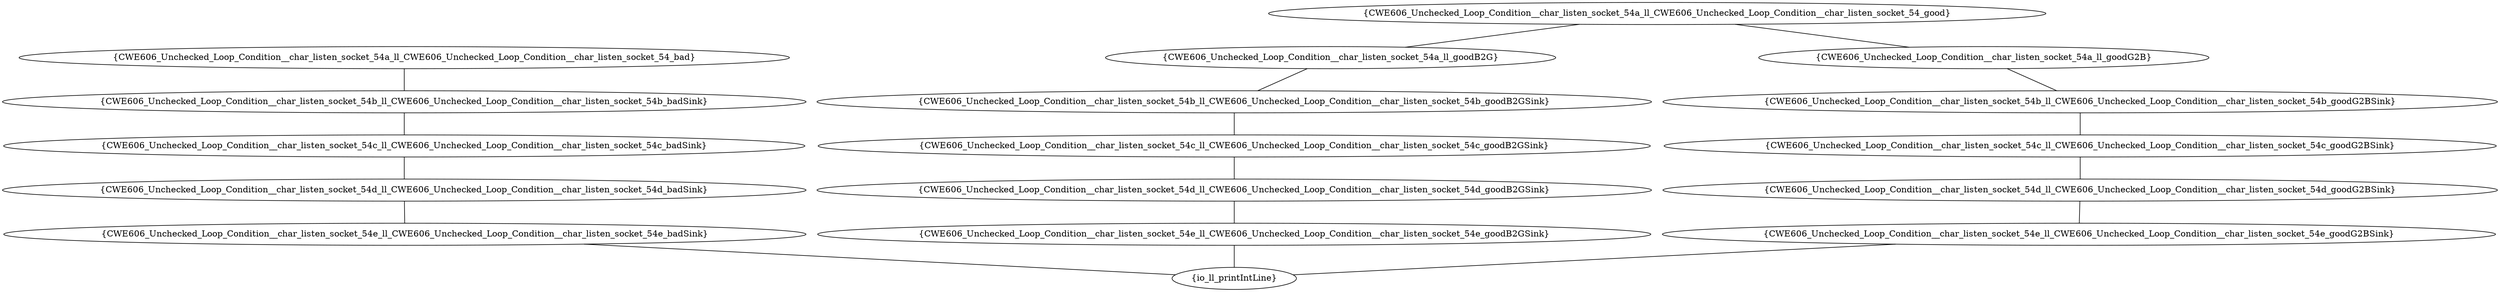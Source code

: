 graph "cg graph" {
CWE606_Unchecked_Loop_Condition__char_listen_socket_54a_ll_CWE606_Unchecked_Loop_Condition__char_listen_socket_54_bad [label="{CWE606_Unchecked_Loop_Condition__char_listen_socket_54a_ll_CWE606_Unchecked_Loop_Condition__char_listen_socket_54_bad}"];
CWE606_Unchecked_Loop_Condition__char_listen_socket_54b_ll_CWE606_Unchecked_Loop_Condition__char_listen_socket_54b_badSink [label="{CWE606_Unchecked_Loop_Condition__char_listen_socket_54b_ll_CWE606_Unchecked_Loop_Condition__char_listen_socket_54b_badSink}"];
CWE606_Unchecked_Loop_Condition__char_listen_socket_54b_ll_CWE606_Unchecked_Loop_Condition__char_listen_socket_54b_goodB2GSink [label="{CWE606_Unchecked_Loop_Condition__char_listen_socket_54b_ll_CWE606_Unchecked_Loop_Condition__char_listen_socket_54b_goodB2GSink}"];
CWE606_Unchecked_Loop_Condition__char_listen_socket_54c_ll_CWE606_Unchecked_Loop_Condition__char_listen_socket_54c_goodB2GSink [label="{CWE606_Unchecked_Loop_Condition__char_listen_socket_54c_ll_CWE606_Unchecked_Loop_Condition__char_listen_socket_54c_goodB2GSink}"];
CWE606_Unchecked_Loop_Condition__char_listen_socket_54d_ll_CWE606_Unchecked_Loop_Condition__char_listen_socket_54d_badSink [label="{CWE606_Unchecked_Loop_Condition__char_listen_socket_54d_ll_CWE606_Unchecked_Loop_Condition__char_listen_socket_54d_badSink}"];
CWE606_Unchecked_Loop_Condition__char_listen_socket_54e_ll_CWE606_Unchecked_Loop_Condition__char_listen_socket_54e_badSink [label="{CWE606_Unchecked_Loop_Condition__char_listen_socket_54e_ll_CWE606_Unchecked_Loop_Condition__char_listen_socket_54e_badSink}"];
CWE606_Unchecked_Loop_Condition__char_listen_socket_54c_ll_CWE606_Unchecked_Loop_Condition__char_listen_socket_54c_badSink [label="{CWE606_Unchecked_Loop_Condition__char_listen_socket_54c_ll_CWE606_Unchecked_Loop_Condition__char_listen_socket_54c_badSink}"];
CWE606_Unchecked_Loop_Condition__char_listen_socket_54a_ll_goodB2G [label="{CWE606_Unchecked_Loop_Condition__char_listen_socket_54a_ll_goodB2G}"];
CWE606_Unchecked_Loop_Condition__char_listen_socket_54b_ll_CWE606_Unchecked_Loop_Condition__char_listen_socket_54b_goodG2BSink [label="{CWE606_Unchecked_Loop_Condition__char_listen_socket_54b_ll_CWE606_Unchecked_Loop_Condition__char_listen_socket_54b_goodG2BSink}"];
CWE606_Unchecked_Loop_Condition__char_listen_socket_54c_ll_CWE606_Unchecked_Loop_Condition__char_listen_socket_54c_goodG2BSink [label="{CWE606_Unchecked_Loop_Condition__char_listen_socket_54c_ll_CWE606_Unchecked_Loop_Condition__char_listen_socket_54c_goodG2BSink}"];
CWE606_Unchecked_Loop_Condition__char_listen_socket_54d_ll_CWE606_Unchecked_Loop_Condition__char_listen_socket_54d_goodB2GSink [label="{CWE606_Unchecked_Loop_Condition__char_listen_socket_54d_ll_CWE606_Unchecked_Loop_Condition__char_listen_socket_54d_goodB2GSink}"];
CWE606_Unchecked_Loop_Condition__char_listen_socket_54e_ll_CWE606_Unchecked_Loop_Condition__char_listen_socket_54e_goodB2GSink [label="{CWE606_Unchecked_Loop_Condition__char_listen_socket_54e_ll_CWE606_Unchecked_Loop_Condition__char_listen_socket_54e_goodB2GSink}"];
CWE606_Unchecked_Loop_Condition__char_listen_socket_54a_ll_goodG2B [label="{CWE606_Unchecked_Loop_Condition__char_listen_socket_54a_ll_goodG2B}"];
io_ll_printIntLine [label="{io_ll_printIntLine}"];
CWE606_Unchecked_Loop_Condition__char_listen_socket_54a_ll_CWE606_Unchecked_Loop_Condition__char_listen_socket_54_good [label="{CWE606_Unchecked_Loop_Condition__char_listen_socket_54a_ll_CWE606_Unchecked_Loop_Condition__char_listen_socket_54_good}"];
CWE606_Unchecked_Loop_Condition__char_listen_socket_54d_ll_CWE606_Unchecked_Loop_Condition__char_listen_socket_54d_goodG2BSink [label="{CWE606_Unchecked_Loop_Condition__char_listen_socket_54d_ll_CWE606_Unchecked_Loop_Condition__char_listen_socket_54d_goodG2BSink}"];
CWE606_Unchecked_Loop_Condition__char_listen_socket_54e_ll_CWE606_Unchecked_Loop_Condition__char_listen_socket_54e_goodG2BSink [label="{CWE606_Unchecked_Loop_Condition__char_listen_socket_54e_ll_CWE606_Unchecked_Loop_Condition__char_listen_socket_54e_goodG2BSink}"];
CWE606_Unchecked_Loop_Condition__char_listen_socket_54a_ll_CWE606_Unchecked_Loop_Condition__char_listen_socket_54_bad -- CWE606_Unchecked_Loop_Condition__char_listen_socket_54b_ll_CWE606_Unchecked_Loop_Condition__char_listen_socket_54b_badSink;
CWE606_Unchecked_Loop_Condition__char_listen_socket_54b_ll_CWE606_Unchecked_Loop_Condition__char_listen_socket_54b_goodB2GSink -- CWE606_Unchecked_Loop_Condition__char_listen_socket_54c_ll_CWE606_Unchecked_Loop_Condition__char_listen_socket_54c_goodB2GSink;
CWE606_Unchecked_Loop_Condition__char_listen_socket_54d_ll_CWE606_Unchecked_Loop_Condition__char_listen_socket_54d_badSink -- CWE606_Unchecked_Loop_Condition__char_listen_socket_54e_ll_CWE606_Unchecked_Loop_Condition__char_listen_socket_54e_badSink;
CWE606_Unchecked_Loop_Condition__char_listen_socket_54c_ll_CWE606_Unchecked_Loop_Condition__char_listen_socket_54c_badSink -- CWE606_Unchecked_Loop_Condition__char_listen_socket_54d_ll_CWE606_Unchecked_Loop_Condition__char_listen_socket_54d_badSink;
CWE606_Unchecked_Loop_Condition__char_listen_socket_54a_ll_goodB2G -- CWE606_Unchecked_Loop_Condition__char_listen_socket_54b_ll_CWE606_Unchecked_Loop_Condition__char_listen_socket_54b_goodB2GSink;
CWE606_Unchecked_Loop_Condition__char_listen_socket_54b_ll_CWE606_Unchecked_Loop_Condition__char_listen_socket_54b_goodG2BSink -- CWE606_Unchecked_Loop_Condition__char_listen_socket_54c_ll_CWE606_Unchecked_Loop_Condition__char_listen_socket_54c_goodG2BSink;
CWE606_Unchecked_Loop_Condition__char_listen_socket_54d_ll_CWE606_Unchecked_Loop_Condition__char_listen_socket_54d_goodB2GSink -- CWE606_Unchecked_Loop_Condition__char_listen_socket_54e_ll_CWE606_Unchecked_Loop_Condition__char_listen_socket_54e_goodB2GSink;
CWE606_Unchecked_Loop_Condition__char_listen_socket_54a_ll_goodG2B -- CWE606_Unchecked_Loop_Condition__char_listen_socket_54b_ll_CWE606_Unchecked_Loop_Condition__char_listen_socket_54b_goodG2BSink;
CWE606_Unchecked_Loop_Condition__char_listen_socket_54c_ll_CWE606_Unchecked_Loop_Condition__char_listen_socket_54c_goodB2GSink -- CWE606_Unchecked_Loop_Condition__char_listen_socket_54d_ll_CWE606_Unchecked_Loop_Condition__char_listen_socket_54d_goodB2GSink;
CWE606_Unchecked_Loop_Condition__char_listen_socket_54e_ll_CWE606_Unchecked_Loop_Condition__char_listen_socket_54e_badSink -- io_ll_printIntLine;
CWE606_Unchecked_Loop_Condition__char_listen_socket_54a_ll_CWE606_Unchecked_Loop_Condition__char_listen_socket_54_good -- CWE606_Unchecked_Loop_Condition__char_listen_socket_54a_ll_goodG2B;
CWE606_Unchecked_Loop_Condition__char_listen_socket_54a_ll_CWE606_Unchecked_Loop_Condition__char_listen_socket_54_good -- CWE606_Unchecked_Loop_Condition__char_listen_socket_54a_ll_goodB2G;
CWE606_Unchecked_Loop_Condition__char_listen_socket_54d_ll_CWE606_Unchecked_Loop_Condition__char_listen_socket_54d_goodG2BSink -- CWE606_Unchecked_Loop_Condition__char_listen_socket_54e_ll_CWE606_Unchecked_Loop_Condition__char_listen_socket_54e_goodG2BSink;
CWE606_Unchecked_Loop_Condition__char_listen_socket_54e_ll_CWE606_Unchecked_Loop_Condition__char_listen_socket_54e_goodG2BSink -- io_ll_printIntLine;
CWE606_Unchecked_Loop_Condition__char_listen_socket_54e_ll_CWE606_Unchecked_Loop_Condition__char_listen_socket_54e_goodB2GSink -- io_ll_printIntLine;
CWE606_Unchecked_Loop_Condition__char_listen_socket_54c_ll_CWE606_Unchecked_Loop_Condition__char_listen_socket_54c_goodG2BSink -- CWE606_Unchecked_Loop_Condition__char_listen_socket_54d_ll_CWE606_Unchecked_Loop_Condition__char_listen_socket_54d_goodG2BSink;
CWE606_Unchecked_Loop_Condition__char_listen_socket_54b_ll_CWE606_Unchecked_Loop_Condition__char_listen_socket_54b_badSink -- CWE606_Unchecked_Loop_Condition__char_listen_socket_54c_ll_CWE606_Unchecked_Loop_Condition__char_listen_socket_54c_badSink;
}
